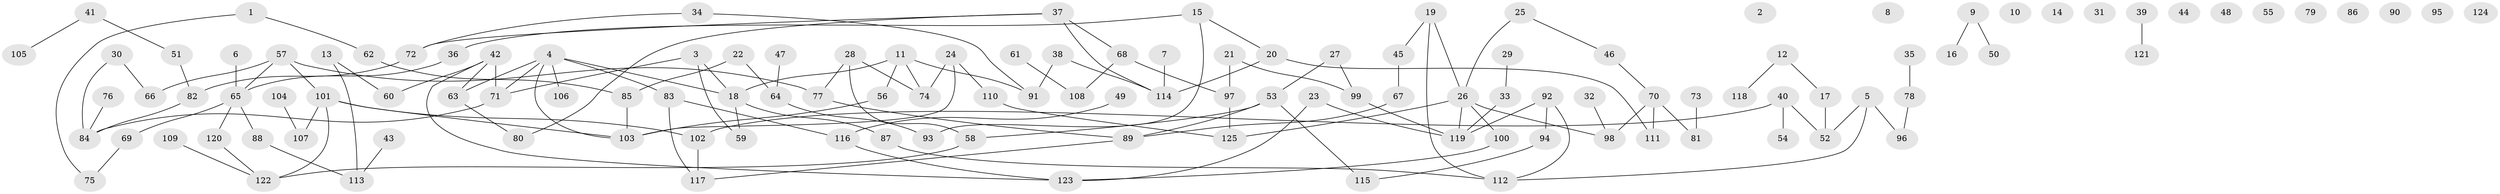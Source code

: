 // coarse degree distribution, {2: 0.2571428571428571, 3: 0.14285714285714285, 5: 0.11428571428571428, 4: 0.14285714285714285, 1: 0.22857142857142856, 7: 0.02857142857142857, 6: 0.02857142857142857, 9: 0.05714285714285714}
// Generated by graph-tools (version 1.1) at 2025/35/03/04/25 23:35:44]
// undirected, 125 vertices, 141 edges
graph export_dot {
  node [color=gray90,style=filled];
  1;
  2;
  3;
  4;
  5;
  6;
  7;
  8;
  9;
  10;
  11;
  12;
  13;
  14;
  15;
  16;
  17;
  18;
  19;
  20;
  21;
  22;
  23;
  24;
  25;
  26;
  27;
  28;
  29;
  30;
  31;
  32;
  33;
  34;
  35;
  36;
  37;
  38;
  39;
  40;
  41;
  42;
  43;
  44;
  45;
  46;
  47;
  48;
  49;
  50;
  51;
  52;
  53;
  54;
  55;
  56;
  57;
  58;
  59;
  60;
  61;
  62;
  63;
  64;
  65;
  66;
  67;
  68;
  69;
  70;
  71;
  72;
  73;
  74;
  75;
  76;
  77;
  78;
  79;
  80;
  81;
  82;
  83;
  84;
  85;
  86;
  87;
  88;
  89;
  90;
  91;
  92;
  93;
  94;
  95;
  96;
  97;
  98;
  99;
  100;
  101;
  102;
  103;
  104;
  105;
  106;
  107;
  108;
  109;
  110;
  111;
  112;
  113;
  114;
  115;
  116;
  117;
  118;
  119;
  120;
  121;
  122;
  123;
  124;
  125;
  1 -- 62;
  1 -- 75;
  3 -- 18;
  3 -- 59;
  3 -- 71;
  4 -- 18;
  4 -- 63;
  4 -- 71;
  4 -- 83;
  4 -- 103;
  4 -- 106;
  5 -- 52;
  5 -- 96;
  5 -- 112;
  6 -- 65;
  7 -- 114;
  9 -- 16;
  9 -- 50;
  11 -- 18;
  11 -- 56;
  11 -- 74;
  11 -- 91;
  12 -- 17;
  12 -- 118;
  13 -- 60;
  13 -- 113;
  15 -- 20;
  15 -- 36;
  15 -- 93;
  17 -- 52;
  18 -- 59;
  18 -- 87;
  19 -- 26;
  19 -- 45;
  19 -- 112;
  20 -- 111;
  20 -- 114;
  21 -- 97;
  21 -- 99;
  22 -- 64;
  22 -- 85;
  23 -- 119;
  23 -- 123;
  24 -- 74;
  24 -- 103;
  24 -- 110;
  25 -- 26;
  25 -- 46;
  26 -- 98;
  26 -- 100;
  26 -- 119;
  26 -- 125;
  27 -- 53;
  27 -- 99;
  28 -- 58;
  28 -- 74;
  28 -- 77;
  29 -- 33;
  30 -- 66;
  30 -- 84;
  32 -- 98;
  33 -- 119;
  34 -- 72;
  34 -- 91;
  35 -- 78;
  36 -- 65;
  37 -- 68;
  37 -- 72;
  37 -- 80;
  37 -- 114;
  38 -- 91;
  38 -- 114;
  39 -- 121;
  40 -- 52;
  40 -- 54;
  40 -- 102;
  41 -- 51;
  41 -- 105;
  42 -- 60;
  42 -- 63;
  42 -- 71;
  42 -- 123;
  43 -- 113;
  45 -- 67;
  46 -- 70;
  47 -- 64;
  49 -- 116;
  51 -- 82;
  53 -- 58;
  53 -- 89;
  53 -- 115;
  56 -- 103;
  57 -- 65;
  57 -- 66;
  57 -- 77;
  57 -- 101;
  58 -- 122;
  61 -- 108;
  62 -- 85;
  63 -- 80;
  64 -- 93;
  65 -- 69;
  65 -- 88;
  65 -- 120;
  67 -- 89;
  68 -- 97;
  68 -- 108;
  69 -- 75;
  70 -- 81;
  70 -- 98;
  70 -- 111;
  71 -- 84;
  72 -- 82;
  73 -- 81;
  76 -- 84;
  77 -- 89;
  78 -- 96;
  82 -- 84;
  83 -- 116;
  83 -- 117;
  85 -- 103;
  87 -- 112;
  88 -- 113;
  89 -- 117;
  92 -- 94;
  92 -- 112;
  92 -- 119;
  94 -- 115;
  97 -- 125;
  99 -- 119;
  100 -- 123;
  101 -- 102;
  101 -- 103;
  101 -- 107;
  101 -- 122;
  102 -- 117;
  104 -- 107;
  109 -- 122;
  110 -- 125;
  116 -- 123;
  120 -- 122;
}
